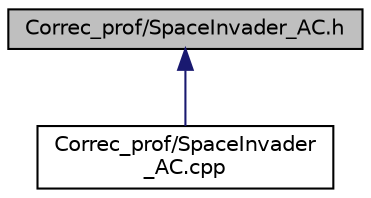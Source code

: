 digraph "Correc_prof/SpaceInvader_AC.h"
{
  edge [fontname="Helvetica",fontsize="10",labelfontname="Helvetica",labelfontsize="10"];
  node [fontname="Helvetica",fontsize="10",shape=record];
  Node1 [label="Correc_prof/SpaceInvader_AC.h",height=0.2,width=0.4,color="black", fillcolor="grey75", style="filled", fontcolor="black"];
  Node1 -> Node2 [dir="back",color="midnightblue",fontsize="10",style="solid",fontname="Helvetica"];
  Node2 [label="Correc_prof/SpaceInvader\l_AC.cpp",height=0.2,width=0.4,color="black", fillcolor="white", style="filled",URL="$_space_invader___a_c_8cpp.html",tooltip="Projet de C++ simulant un SpaceInvader. "];
}
